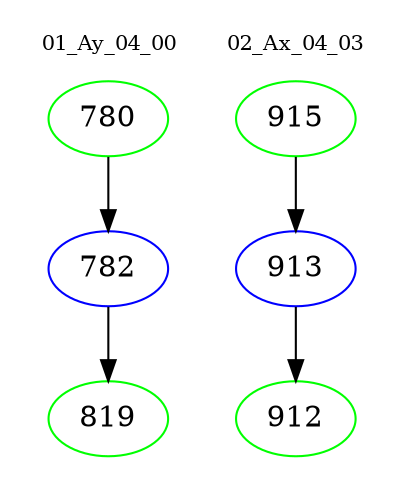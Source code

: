digraph{
subgraph cluster_0 {
color = white
label = "01_Ay_04_00";
fontsize=10;
T0_780 [label="780", color="green"]
T0_780 -> T0_782 [color="black"]
T0_782 [label="782", color="blue"]
T0_782 -> T0_819 [color="black"]
T0_819 [label="819", color="green"]
}
subgraph cluster_1 {
color = white
label = "02_Ax_04_03";
fontsize=10;
T1_915 [label="915", color="green"]
T1_915 -> T1_913 [color="black"]
T1_913 [label="913", color="blue"]
T1_913 -> T1_912 [color="black"]
T1_912 [label="912", color="green"]
}
}
